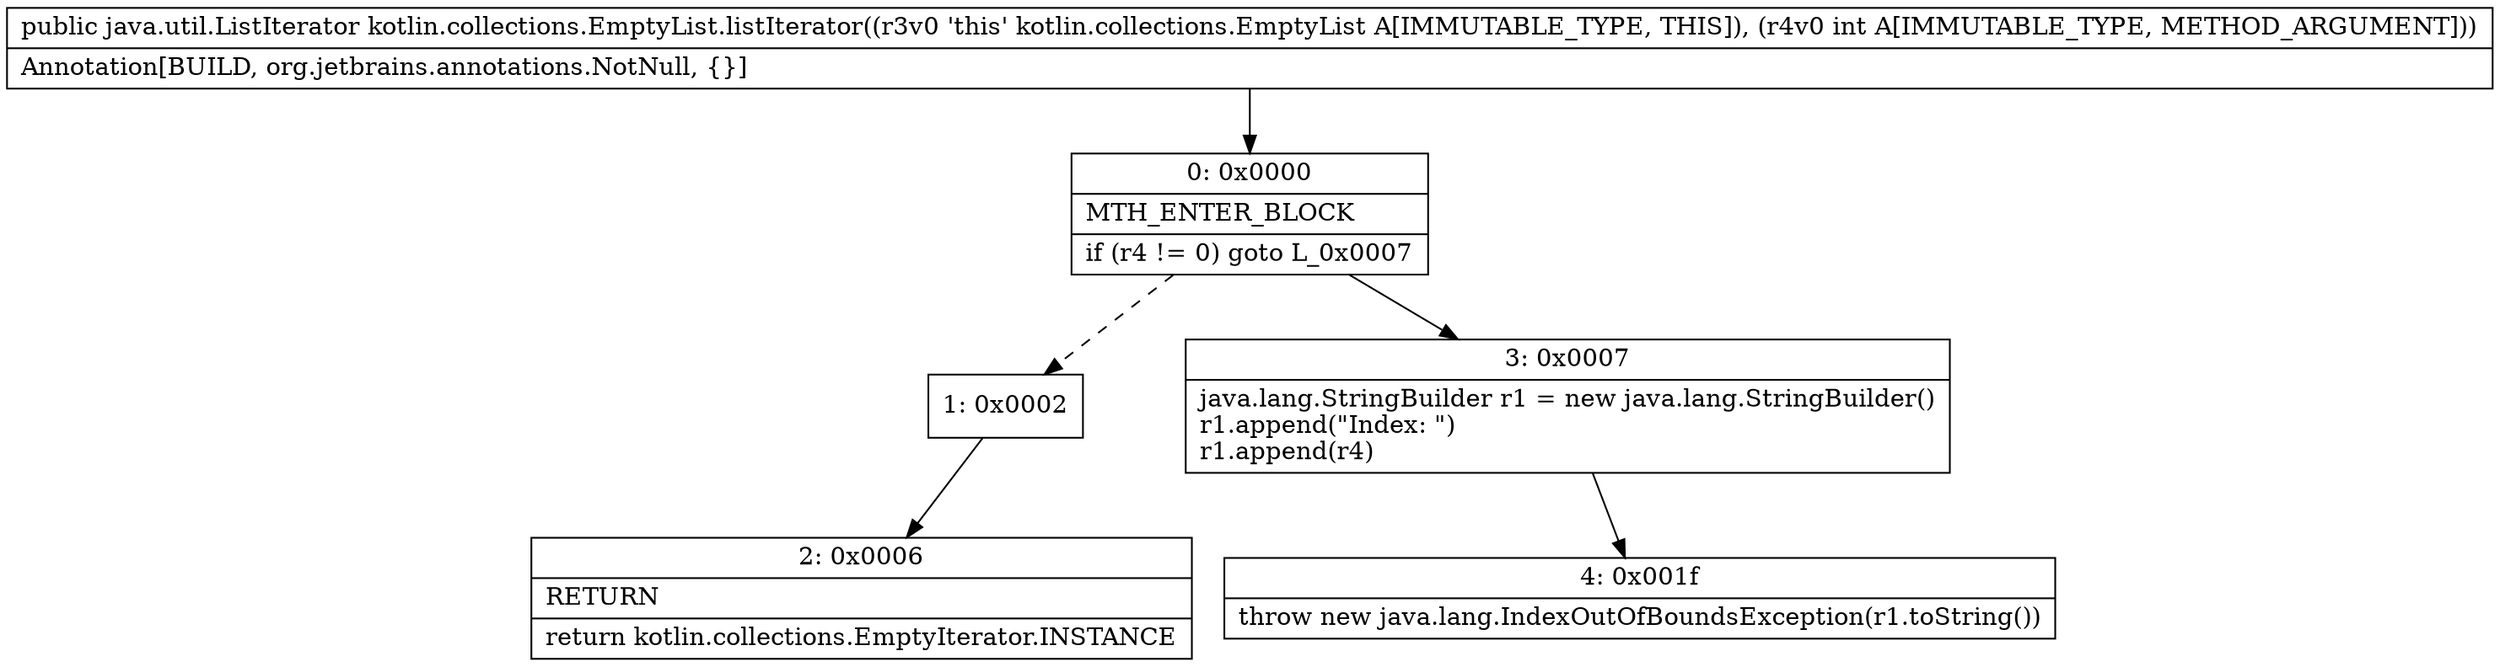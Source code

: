 digraph "CFG forkotlin.collections.EmptyList.listIterator(I)Ljava\/util\/ListIterator;" {
Node_0 [shape=record,label="{0\:\ 0x0000|MTH_ENTER_BLOCK\l|if (r4 != 0) goto L_0x0007\l}"];
Node_1 [shape=record,label="{1\:\ 0x0002}"];
Node_2 [shape=record,label="{2\:\ 0x0006|RETURN\l|return kotlin.collections.EmptyIterator.INSTANCE\l}"];
Node_3 [shape=record,label="{3\:\ 0x0007|java.lang.StringBuilder r1 = new java.lang.StringBuilder()\lr1.append(\"Index: \")\lr1.append(r4)\l}"];
Node_4 [shape=record,label="{4\:\ 0x001f|throw new java.lang.IndexOutOfBoundsException(r1.toString())\l}"];
MethodNode[shape=record,label="{public java.util.ListIterator kotlin.collections.EmptyList.listIterator((r3v0 'this' kotlin.collections.EmptyList A[IMMUTABLE_TYPE, THIS]), (r4v0 int A[IMMUTABLE_TYPE, METHOD_ARGUMENT]))  | Annotation[BUILD, org.jetbrains.annotations.NotNull, \{\}]\l}"];
MethodNode -> Node_0;
Node_0 -> Node_1[style=dashed];
Node_0 -> Node_3;
Node_1 -> Node_2;
Node_3 -> Node_4;
}


